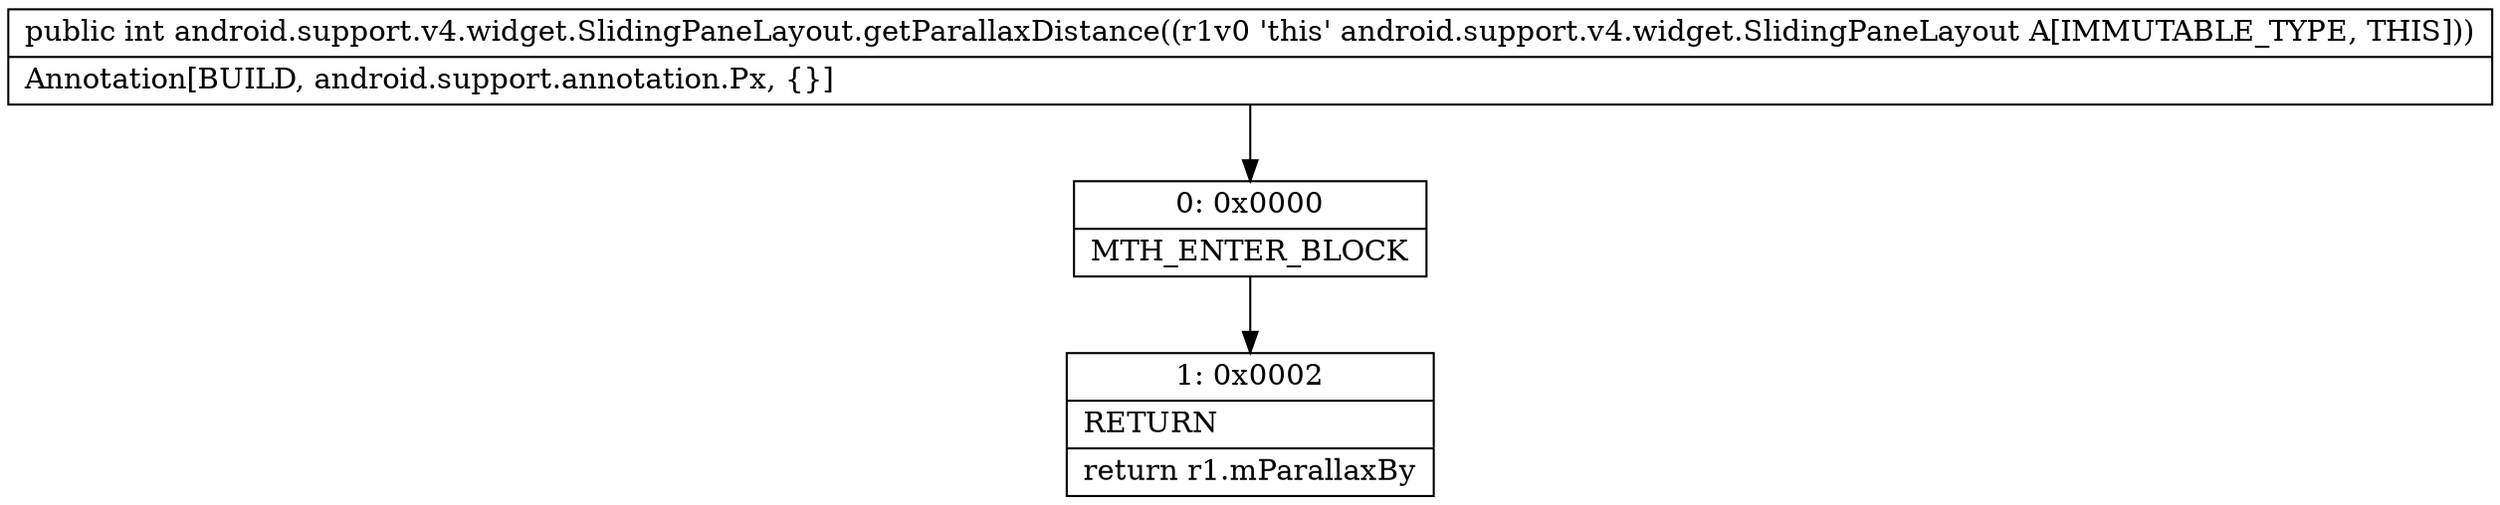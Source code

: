 digraph "CFG forandroid.support.v4.widget.SlidingPaneLayout.getParallaxDistance()I" {
Node_0 [shape=record,label="{0\:\ 0x0000|MTH_ENTER_BLOCK\l}"];
Node_1 [shape=record,label="{1\:\ 0x0002|RETURN\l|return r1.mParallaxBy\l}"];
MethodNode[shape=record,label="{public int android.support.v4.widget.SlidingPaneLayout.getParallaxDistance((r1v0 'this' android.support.v4.widget.SlidingPaneLayout A[IMMUTABLE_TYPE, THIS]))  | Annotation[BUILD, android.support.annotation.Px, \{\}]\l}"];
MethodNode -> Node_0;
Node_0 -> Node_1;
}

